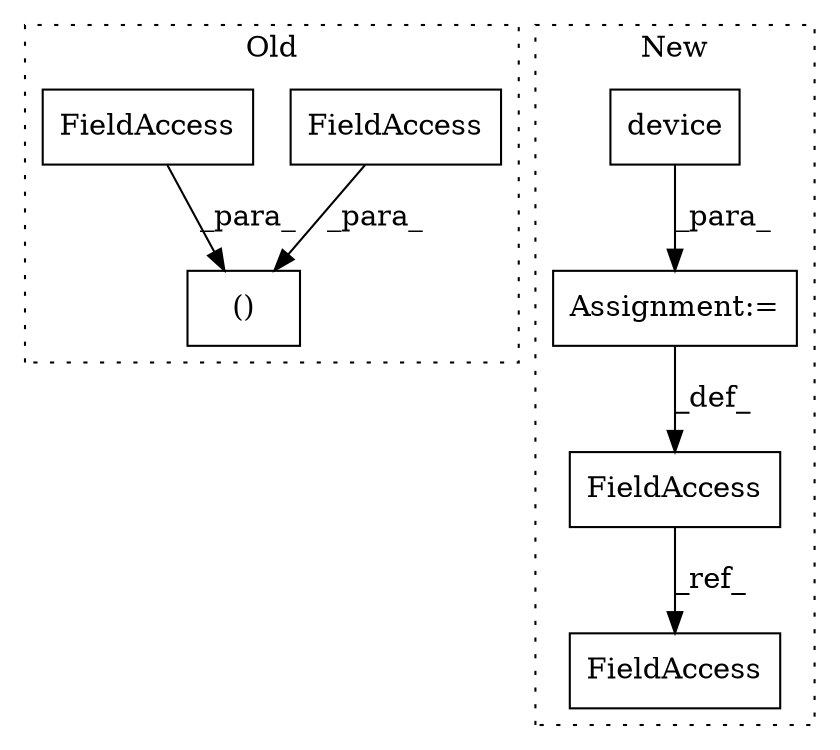 digraph G {
subgraph cluster0 {
1 [label="()" a="106" s="3022" l="31" shape="box"];
4 [label="FieldAccess" a="22" s="3022" l="10" shape="box"];
5 [label="FieldAccess" a="22" s="3045" l="8" shape="box"];
label = "Old";
style="dotted";
}
subgraph cluster1 {
2 [label="device" a="32" s="2188,2237" l="7,1" shape="box"];
3 [label="Assignment:=" a="7" s="2181" l="1" shape="box"];
6 [label="FieldAccess" a="22" s="2175" l="6" shape="box"];
7 [label="FieldAccess" a="22" s="2259" l="6" shape="box"];
label = "New";
style="dotted";
}
2 -> 3 [label="_para_"];
3 -> 6 [label="_def_"];
4 -> 1 [label="_para_"];
5 -> 1 [label="_para_"];
6 -> 7 [label="_ref_"];
}